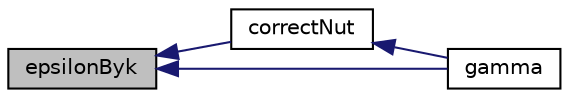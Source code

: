 digraph "epsilonByk"
{
  bgcolor="transparent";
  edge [fontname="Helvetica",fontsize="10",labelfontname="Helvetica",labelfontsize="10"];
  node [fontname="Helvetica",fontsize="10",shape=record];
  rankdir="LR";
  Node1 [label="epsilonByk",height=0.2,width=0.4,color="black", fillcolor="grey75", style="filled", fontcolor="black"];
  Node1 -> Node2 [dir="back",color="midnightblue",fontsize="10",style="solid",fontname="Helvetica"];
  Node2 [label="correctNut",height=0.2,width=0.4,color="black",URL="$a01268.html#aaffe89433f18f1ee4137486e19219448"];
  Node2 -> Node3 [dir="back",color="midnightblue",fontsize="10",style="solid",fontname="Helvetica"];
  Node3 [label="gamma",height=0.2,width=0.4,color="black",URL="$a01268.html#abb606f880d325889c6b50cd29163f15d"];
  Node1 -> Node3 [dir="back",color="midnightblue",fontsize="10",style="solid",fontname="Helvetica"];
}
